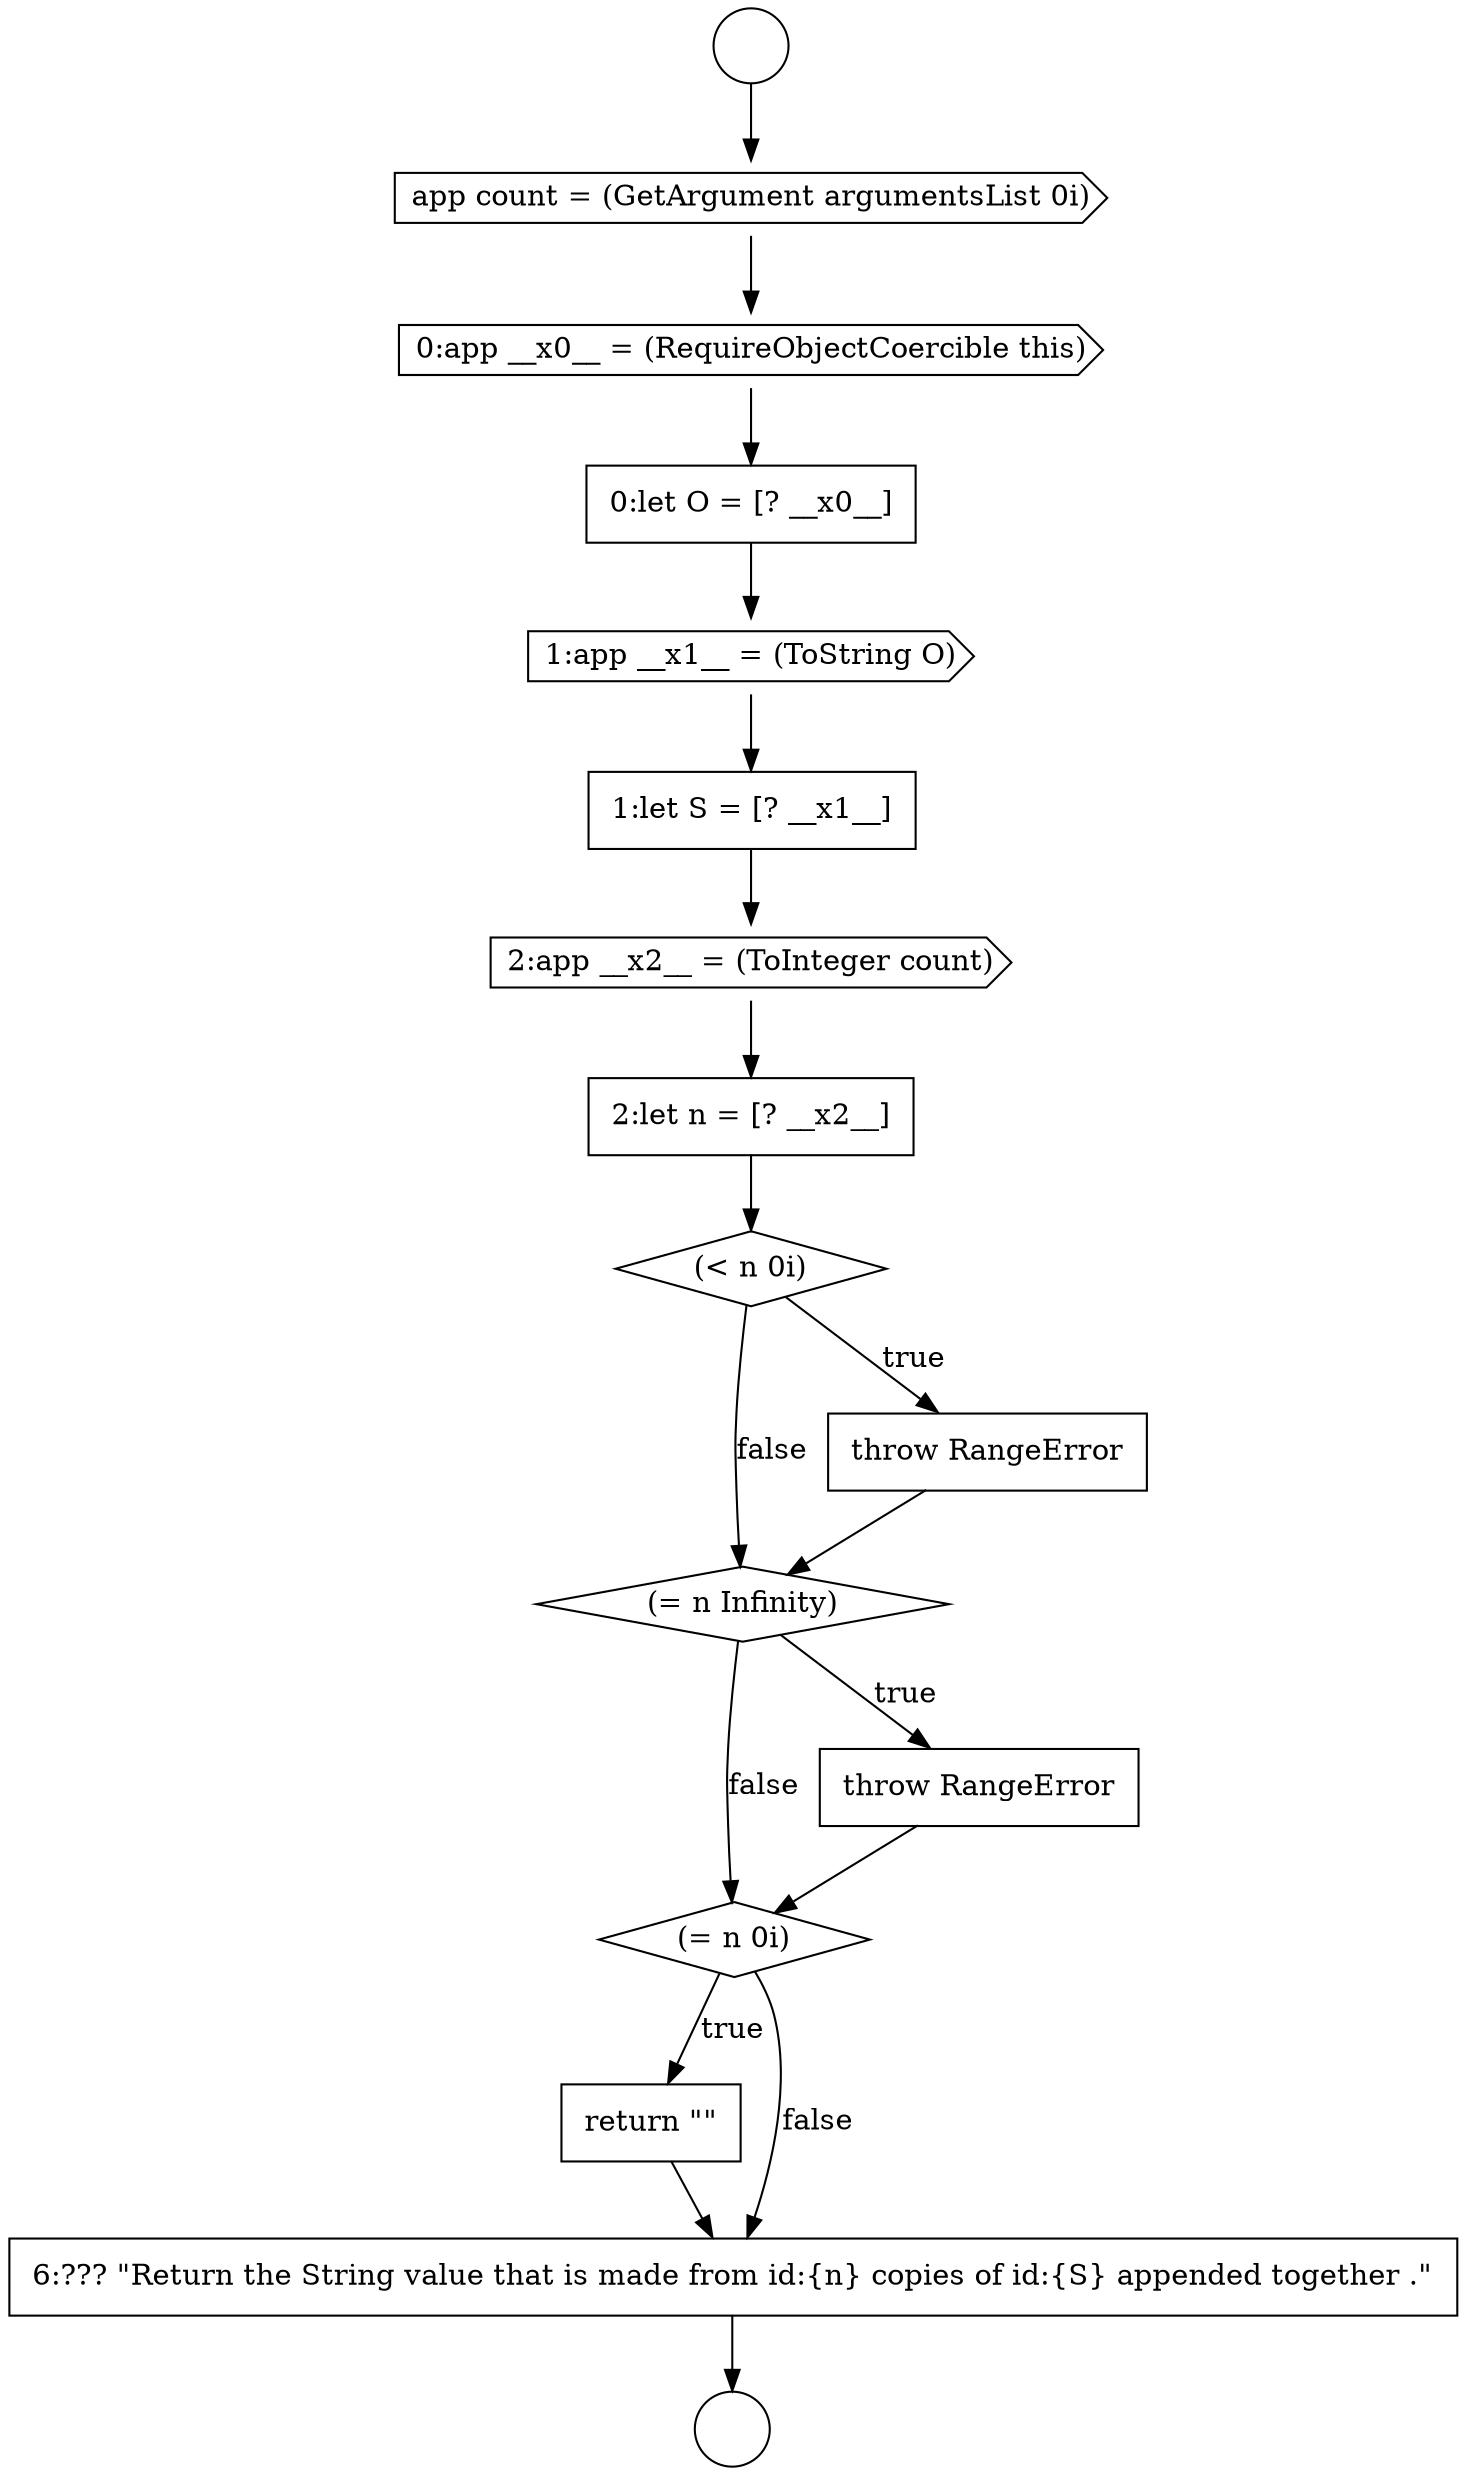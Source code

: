digraph {
  node13859 [shape=circle label=" " color="black" fillcolor="white" style=filled]
  node13869 [shape=diamond, label=<<font color="black">(= n Infinity)</font>> color="black" fillcolor="white" style=filled]
  node13863 [shape=cds, label=<<font color="black">1:app __x1__ = (ToString O)</font>> color="black" fillcolor="white" style=filled]
  node13865 [shape=cds, label=<<font color="black">2:app __x2__ = (ToInteger count)</font>> color="black" fillcolor="white" style=filled]
  node13860 [shape=cds, label=<<font color="black">app count = (GetArgument argumentsList 0i)</font>> color="black" fillcolor="white" style=filled]
  node13872 [shape=none, margin=0, label=<<font color="black">
    <table border="0" cellborder="1" cellspacing="0" cellpadding="10">
      <tr><td align="left">return &quot;&quot;</td></tr>
    </table>
  </font>> color="black" fillcolor="white" style=filled]
  node13868 [shape=none, margin=0, label=<<font color="black">
    <table border="0" cellborder="1" cellspacing="0" cellpadding="10">
      <tr><td align="left">throw RangeError</td></tr>
    </table>
  </font>> color="black" fillcolor="white" style=filled]
  node13864 [shape=none, margin=0, label=<<font color="black">
    <table border="0" cellborder="1" cellspacing="0" cellpadding="10">
      <tr><td align="left">1:let S = [? __x1__]</td></tr>
    </table>
  </font>> color="black" fillcolor="white" style=filled]
  node13871 [shape=diamond, label=<<font color="black">(= n 0i)</font>> color="black" fillcolor="white" style=filled]
  node13867 [shape=diamond, label=<<font color="black">(&lt; n 0i)</font>> color="black" fillcolor="white" style=filled]
  node13861 [shape=cds, label=<<font color="black">0:app __x0__ = (RequireObjectCoercible this)</font>> color="black" fillcolor="white" style=filled]
  node13870 [shape=none, margin=0, label=<<font color="black">
    <table border="0" cellborder="1" cellspacing="0" cellpadding="10">
      <tr><td align="left">throw RangeError</td></tr>
    </table>
  </font>> color="black" fillcolor="white" style=filled]
  node13858 [shape=circle label=" " color="black" fillcolor="white" style=filled]
  node13873 [shape=none, margin=0, label=<<font color="black">
    <table border="0" cellborder="1" cellspacing="0" cellpadding="10">
      <tr><td align="left">6:??? &quot;Return the String value that is made from id:{n} copies of id:{S} appended together .&quot;</td></tr>
    </table>
  </font>> color="black" fillcolor="white" style=filled]
  node13862 [shape=none, margin=0, label=<<font color="black">
    <table border="0" cellborder="1" cellspacing="0" cellpadding="10">
      <tr><td align="left">0:let O = [? __x0__]</td></tr>
    </table>
  </font>> color="black" fillcolor="white" style=filled]
  node13866 [shape=none, margin=0, label=<<font color="black">
    <table border="0" cellborder="1" cellspacing="0" cellpadding="10">
      <tr><td align="left">2:let n = [? __x2__]</td></tr>
    </table>
  </font>> color="black" fillcolor="white" style=filled]
  node13866 -> node13867 [ color="black"]
  node13865 -> node13866 [ color="black"]
  node13858 -> node13860 [ color="black"]
  node13867 -> node13868 [label=<<font color="black">true</font>> color="black"]
  node13867 -> node13869 [label=<<font color="black">false</font>> color="black"]
  node13873 -> node13859 [ color="black"]
  node13872 -> node13873 [ color="black"]
  node13868 -> node13869 [ color="black"]
  node13870 -> node13871 [ color="black"]
  node13864 -> node13865 [ color="black"]
  node13871 -> node13872 [label=<<font color="black">true</font>> color="black"]
  node13871 -> node13873 [label=<<font color="black">false</font>> color="black"]
  node13862 -> node13863 [ color="black"]
  node13863 -> node13864 [ color="black"]
  node13861 -> node13862 [ color="black"]
  node13869 -> node13870 [label=<<font color="black">true</font>> color="black"]
  node13869 -> node13871 [label=<<font color="black">false</font>> color="black"]
  node13860 -> node13861 [ color="black"]
}
